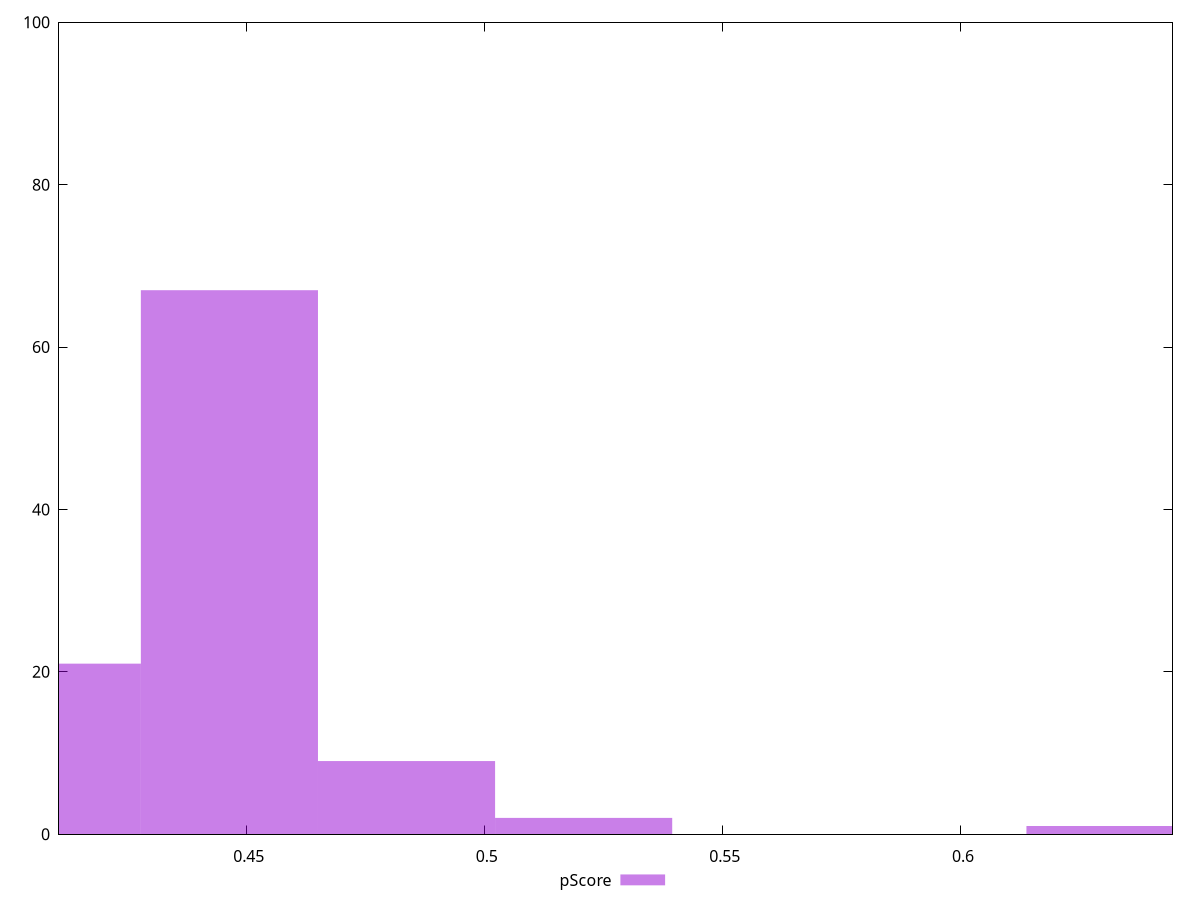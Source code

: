 reset

$pScore <<EOF
0.4091800474366146 21
0.44637823356721595 67
0.4835764196978173 9
0.6323691642202226 1
0.5207746058284186 2
EOF

set key outside below
set boxwidth 0.03719818613060133
set xrange [0.41058823529411764:0.6444444444444445]
set yrange [0:100]
set trange [0:100]
set style fill transparent solid 0.5 noborder
set terminal svg size 640, 490 enhanced background rgb 'white'
set output "reprap/uses-webp-images/samples/pages+cached/pScore/histogram.svg"

plot $pScore title "pScore" with boxes

reset
